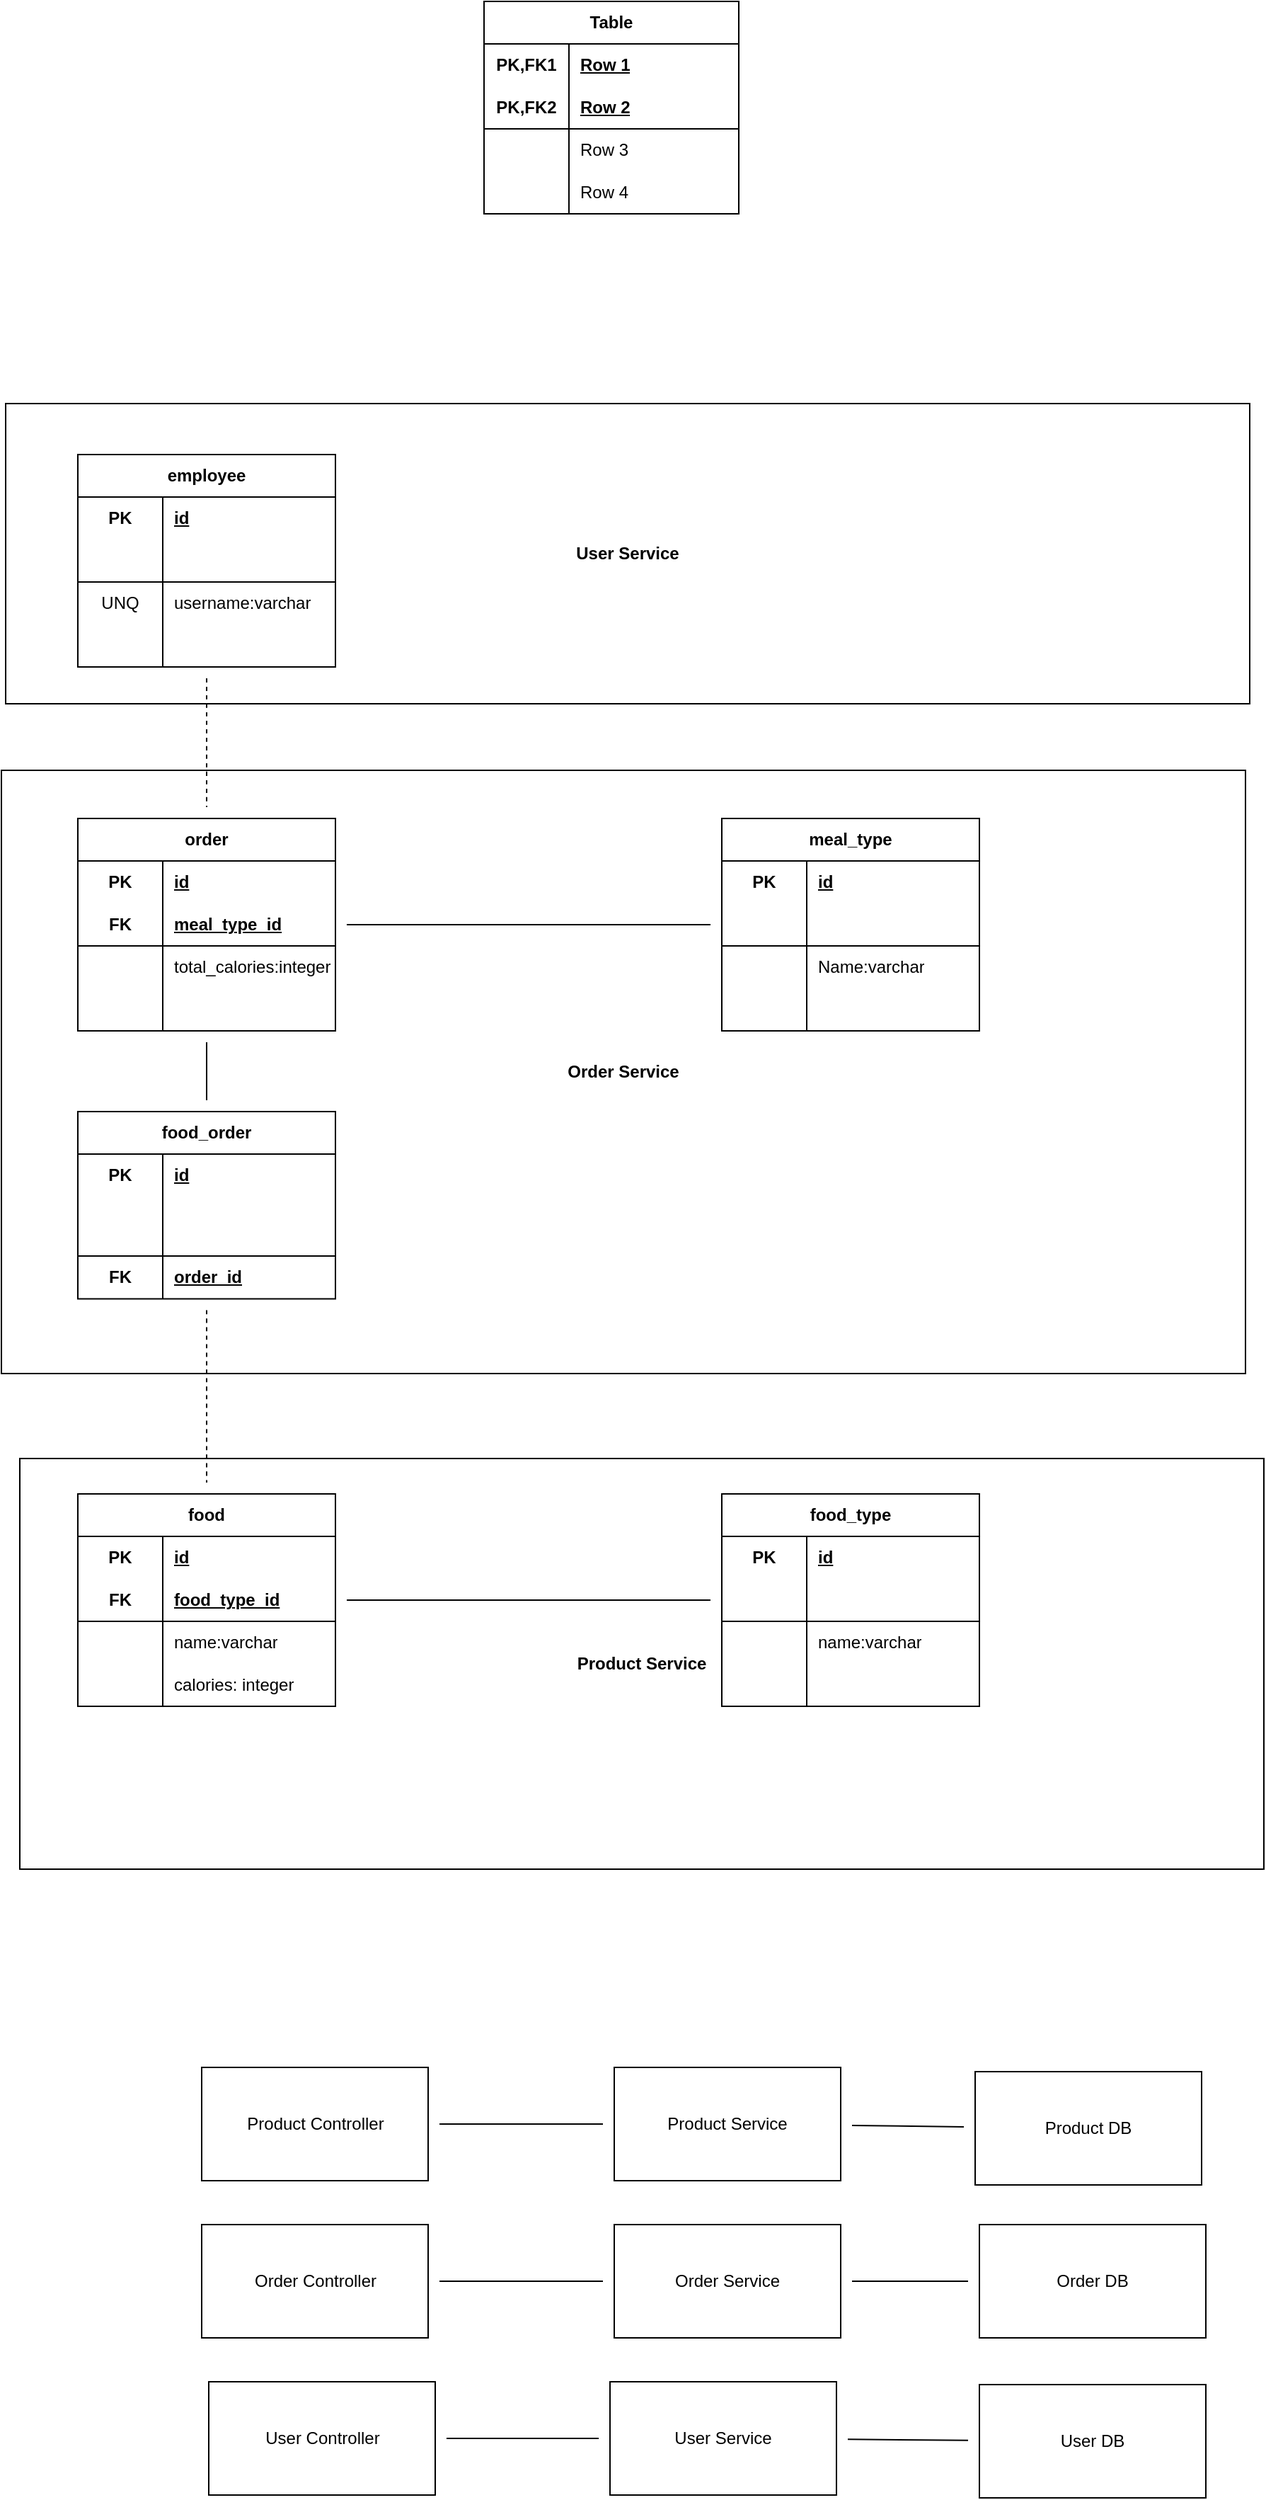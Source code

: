 <mxfile version="22.1.11" type="device">
  <diagram name="Página-1" id="Yw-9-DT5xSvOA-JFQMhj">
    <mxGraphModel dx="2111" dy="1251" grid="0" gridSize="10" guides="1" tooltips="1" connect="1" arrows="1" fold="1" page="0" pageScale="1" pageWidth="827" pageHeight="1169" math="0" shadow="0">
      <root>
        <mxCell id="0" />
        <mxCell id="1" parent="0" />
        <mxCell id="xG12WssQbXyK-7vC99EI-133" value="&lt;b&gt;User Service&lt;/b&gt;" style="rounded=0;whiteSpace=wrap;html=1;" vertex="1" parent="1">
          <mxGeometry x="-373" y="-7" width="879" height="212" as="geometry" />
        </mxCell>
        <mxCell id="xG12WssQbXyK-7vC99EI-132" value="Order Service" style="rounded=0;whiteSpace=wrap;html=1;fontStyle=1" vertex="1" parent="1">
          <mxGeometry x="-376" y="252" width="879" height="426" as="geometry" />
        </mxCell>
        <mxCell id="xG12WssQbXyK-7vC99EI-131" value="&lt;b&gt;Product Service&lt;/b&gt;" style="rounded=0;whiteSpace=wrap;html=1;" vertex="1" parent="1">
          <mxGeometry x="-363" y="738" width="879" height="290" as="geometry" />
        </mxCell>
        <mxCell id="xG12WssQbXyK-7vC99EI-9" value="Table" style="shape=table;startSize=30;container=1;collapsible=1;childLayout=tableLayout;fixedRows=1;rowLines=0;fontStyle=1;align=center;resizeLast=1;html=1;whiteSpace=wrap;" vertex="1" parent="1">
          <mxGeometry x="-35" y="-291" width="180" height="150" as="geometry" />
        </mxCell>
        <mxCell id="xG12WssQbXyK-7vC99EI-10" value="" style="shape=tableRow;horizontal=0;startSize=0;swimlaneHead=0;swimlaneBody=0;fillColor=none;collapsible=0;dropTarget=0;points=[[0,0.5],[1,0.5]];portConstraint=eastwest;top=0;left=0;right=0;bottom=0;html=1;" vertex="1" parent="xG12WssQbXyK-7vC99EI-9">
          <mxGeometry y="30" width="180" height="30" as="geometry" />
        </mxCell>
        <mxCell id="xG12WssQbXyK-7vC99EI-11" value="PK,FK1" style="shape=partialRectangle;connectable=0;fillColor=none;top=0;left=0;bottom=0;right=0;fontStyle=1;overflow=hidden;html=1;whiteSpace=wrap;" vertex="1" parent="xG12WssQbXyK-7vC99EI-10">
          <mxGeometry width="60" height="30" as="geometry">
            <mxRectangle width="60" height="30" as="alternateBounds" />
          </mxGeometry>
        </mxCell>
        <mxCell id="xG12WssQbXyK-7vC99EI-12" value="Row 1" style="shape=partialRectangle;connectable=0;fillColor=none;top=0;left=0;bottom=0;right=0;align=left;spacingLeft=6;fontStyle=5;overflow=hidden;html=1;whiteSpace=wrap;" vertex="1" parent="xG12WssQbXyK-7vC99EI-10">
          <mxGeometry x="60" width="120" height="30" as="geometry">
            <mxRectangle width="120" height="30" as="alternateBounds" />
          </mxGeometry>
        </mxCell>
        <mxCell id="xG12WssQbXyK-7vC99EI-13" value="" style="shape=tableRow;horizontal=0;startSize=0;swimlaneHead=0;swimlaneBody=0;fillColor=none;collapsible=0;dropTarget=0;points=[[0,0.5],[1,0.5]];portConstraint=eastwest;top=0;left=0;right=0;bottom=1;html=1;" vertex="1" parent="xG12WssQbXyK-7vC99EI-9">
          <mxGeometry y="60" width="180" height="30" as="geometry" />
        </mxCell>
        <mxCell id="xG12WssQbXyK-7vC99EI-14" value="PK,FK2" style="shape=partialRectangle;connectable=0;fillColor=none;top=0;left=0;bottom=0;right=0;fontStyle=1;overflow=hidden;html=1;whiteSpace=wrap;" vertex="1" parent="xG12WssQbXyK-7vC99EI-13">
          <mxGeometry width="60" height="30" as="geometry">
            <mxRectangle width="60" height="30" as="alternateBounds" />
          </mxGeometry>
        </mxCell>
        <mxCell id="xG12WssQbXyK-7vC99EI-15" value="Row 2" style="shape=partialRectangle;connectable=0;fillColor=none;top=0;left=0;bottom=0;right=0;align=left;spacingLeft=6;fontStyle=5;overflow=hidden;html=1;whiteSpace=wrap;" vertex="1" parent="xG12WssQbXyK-7vC99EI-13">
          <mxGeometry x="60" width="120" height="30" as="geometry">
            <mxRectangle width="120" height="30" as="alternateBounds" />
          </mxGeometry>
        </mxCell>
        <mxCell id="xG12WssQbXyK-7vC99EI-16" value="" style="shape=tableRow;horizontal=0;startSize=0;swimlaneHead=0;swimlaneBody=0;fillColor=none;collapsible=0;dropTarget=0;points=[[0,0.5],[1,0.5]];portConstraint=eastwest;top=0;left=0;right=0;bottom=0;html=1;" vertex="1" parent="xG12WssQbXyK-7vC99EI-9">
          <mxGeometry y="90" width="180" height="30" as="geometry" />
        </mxCell>
        <mxCell id="xG12WssQbXyK-7vC99EI-17" value="" style="shape=partialRectangle;connectable=0;fillColor=none;top=0;left=0;bottom=0;right=0;editable=1;overflow=hidden;html=1;whiteSpace=wrap;" vertex="1" parent="xG12WssQbXyK-7vC99EI-16">
          <mxGeometry width="60" height="30" as="geometry">
            <mxRectangle width="60" height="30" as="alternateBounds" />
          </mxGeometry>
        </mxCell>
        <mxCell id="xG12WssQbXyK-7vC99EI-18" value="Row 3" style="shape=partialRectangle;connectable=0;fillColor=none;top=0;left=0;bottom=0;right=0;align=left;spacingLeft=6;overflow=hidden;html=1;whiteSpace=wrap;" vertex="1" parent="xG12WssQbXyK-7vC99EI-16">
          <mxGeometry x="60" width="120" height="30" as="geometry">
            <mxRectangle width="120" height="30" as="alternateBounds" />
          </mxGeometry>
        </mxCell>
        <mxCell id="xG12WssQbXyK-7vC99EI-19" value="" style="shape=tableRow;horizontal=0;startSize=0;swimlaneHead=0;swimlaneBody=0;fillColor=none;collapsible=0;dropTarget=0;points=[[0,0.5],[1,0.5]];portConstraint=eastwest;top=0;left=0;right=0;bottom=0;html=1;" vertex="1" parent="xG12WssQbXyK-7vC99EI-9">
          <mxGeometry y="120" width="180" height="30" as="geometry" />
        </mxCell>
        <mxCell id="xG12WssQbXyK-7vC99EI-20" value="" style="shape=partialRectangle;connectable=0;fillColor=none;top=0;left=0;bottom=0;right=0;editable=1;overflow=hidden;html=1;whiteSpace=wrap;" vertex="1" parent="xG12WssQbXyK-7vC99EI-19">
          <mxGeometry width="60" height="30" as="geometry">
            <mxRectangle width="60" height="30" as="alternateBounds" />
          </mxGeometry>
        </mxCell>
        <mxCell id="xG12WssQbXyK-7vC99EI-21" value="Row 4" style="shape=partialRectangle;connectable=0;fillColor=none;top=0;left=0;bottom=0;right=0;align=left;spacingLeft=6;overflow=hidden;html=1;whiteSpace=wrap;" vertex="1" parent="xG12WssQbXyK-7vC99EI-19">
          <mxGeometry x="60" width="120" height="30" as="geometry">
            <mxRectangle width="120" height="30" as="alternateBounds" />
          </mxGeometry>
        </mxCell>
        <mxCell id="xG12WssQbXyK-7vC99EI-22" value="order" style="shape=table;startSize=30;container=1;collapsible=1;childLayout=tableLayout;fixedRows=1;rowLines=0;fontStyle=1;align=center;resizeLast=1;html=1;whiteSpace=wrap;" vertex="1" parent="1">
          <mxGeometry x="-322" y="286" width="182" height="150" as="geometry" />
        </mxCell>
        <mxCell id="xG12WssQbXyK-7vC99EI-23" value="" style="shape=tableRow;horizontal=0;startSize=0;swimlaneHead=0;swimlaneBody=0;fillColor=none;collapsible=0;dropTarget=0;points=[[0,0.5],[1,0.5]];portConstraint=eastwest;top=0;left=0;right=0;bottom=0;html=1;" vertex="1" parent="xG12WssQbXyK-7vC99EI-22">
          <mxGeometry y="30" width="182" height="30" as="geometry" />
        </mxCell>
        <mxCell id="xG12WssQbXyK-7vC99EI-24" value="PK" style="shape=partialRectangle;connectable=0;fillColor=none;top=0;left=0;bottom=0;right=0;fontStyle=1;overflow=hidden;html=1;whiteSpace=wrap;" vertex="1" parent="xG12WssQbXyK-7vC99EI-23">
          <mxGeometry width="60" height="30" as="geometry">
            <mxRectangle width="60" height="30" as="alternateBounds" />
          </mxGeometry>
        </mxCell>
        <mxCell id="xG12WssQbXyK-7vC99EI-25" value="id" style="shape=partialRectangle;connectable=0;fillColor=none;top=0;left=0;bottom=0;right=0;align=left;spacingLeft=6;fontStyle=5;overflow=hidden;html=1;whiteSpace=wrap;" vertex="1" parent="xG12WssQbXyK-7vC99EI-23">
          <mxGeometry x="60" width="122" height="30" as="geometry">
            <mxRectangle width="122" height="30" as="alternateBounds" />
          </mxGeometry>
        </mxCell>
        <mxCell id="xG12WssQbXyK-7vC99EI-26" value="" style="shape=tableRow;horizontal=0;startSize=0;swimlaneHead=0;swimlaneBody=0;fillColor=none;collapsible=0;dropTarget=0;points=[[0,0.5],[1,0.5]];portConstraint=eastwest;top=0;left=0;right=0;bottom=1;html=1;" vertex="1" parent="xG12WssQbXyK-7vC99EI-22">
          <mxGeometry y="60" width="182" height="30" as="geometry" />
        </mxCell>
        <mxCell id="xG12WssQbXyK-7vC99EI-27" value="FK" style="shape=partialRectangle;connectable=0;fillColor=none;top=0;left=0;bottom=0;right=0;fontStyle=1;overflow=hidden;html=1;whiteSpace=wrap;" vertex="1" parent="xG12WssQbXyK-7vC99EI-26">
          <mxGeometry width="60" height="30" as="geometry">
            <mxRectangle width="60" height="30" as="alternateBounds" />
          </mxGeometry>
        </mxCell>
        <mxCell id="xG12WssQbXyK-7vC99EI-28" value="meal_type_id" style="shape=partialRectangle;connectable=0;fillColor=none;top=0;left=0;bottom=0;right=0;align=left;spacingLeft=6;fontStyle=5;overflow=hidden;html=1;whiteSpace=wrap;" vertex="1" parent="xG12WssQbXyK-7vC99EI-26">
          <mxGeometry x="60" width="122" height="30" as="geometry">
            <mxRectangle width="122" height="30" as="alternateBounds" />
          </mxGeometry>
        </mxCell>
        <mxCell id="xG12WssQbXyK-7vC99EI-29" value="" style="shape=tableRow;horizontal=0;startSize=0;swimlaneHead=0;swimlaneBody=0;fillColor=none;collapsible=0;dropTarget=0;points=[[0,0.5],[1,0.5]];portConstraint=eastwest;top=0;left=0;right=0;bottom=0;html=1;" vertex="1" parent="xG12WssQbXyK-7vC99EI-22">
          <mxGeometry y="90" width="182" height="30" as="geometry" />
        </mxCell>
        <mxCell id="xG12WssQbXyK-7vC99EI-30" value="" style="shape=partialRectangle;connectable=0;fillColor=none;top=0;left=0;bottom=0;right=0;editable=1;overflow=hidden;html=1;whiteSpace=wrap;" vertex="1" parent="xG12WssQbXyK-7vC99EI-29">
          <mxGeometry width="60" height="30" as="geometry">
            <mxRectangle width="60" height="30" as="alternateBounds" />
          </mxGeometry>
        </mxCell>
        <mxCell id="xG12WssQbXyK-7vC99EI-31" value="total_calories:integer" style="shape=partialRectangle;connectable=0;fillColor=none;top=0;left=0;bottom=0;right=0;align=left;spacingLeft=6;overflow=hidden;html=1;whiteSpace=wrap;" vertex="1" parent="xG12WssQbXyK-7vC99EI-29">
          <mxGeometry x="60" width="122" height="30" as="geometry">
            <mxRectangle width="122" height="30" as="alternateBounds" />
          </mxGeometry>
        </mxCell>
        <mxCell id="xG12WssQbXyK-7vC99EI-32" value="" style="shape=tableRow;horizontal=0;startSize=0;swimlaneHead=0;swimlaneBody=0;fillColor=none;collapsible=0;dropTarget=0;points=[[0,0.5],[1,0.5]];portConstraint=eastwest;top=0;left=0;right=0;bottom=0;html=1;" vertex="1" parent="xG12WssQbXyK-7vC99EI-22">
          <mxGeometry y="120" width="182" height="30" as="geometry" />
        </mxCell>
        <mxCell id="xG12WssQbXyK-7vC99EI-33" value="" style="shape=partialRectangle;connectable=0;fillColor=none;top=0;left=0;bottom=0;right=0;editable=1;overflow=hidden;html=1;whiteSpace=wrap;" vertex="1" parent="xG12WssQbXyK-7vC99EI-32">
          <mxGeometry width="60" height="30" as="geometry">
            <mxRectangle width="60" height="30" as="alternateBounds" />
          </mxGeometry>
        </mxCell>
        <mxCell id="xG12WssQbXyK-7vC99EI-34" value="" style="shape=partialRectangle;connectable=0;fillColor=none;top=0;left=0;bottom=0;right=0;align=left;spacingLeft=6;overflow=hidden;html=1;whiteSpace=wrap;" vertex="1" parent="xG12WssQbXyK-7vC99EI-32">
          <mxGeometry x="60" width="122" height="30" as="geometry">
            <mxRectangle width="122" height="30" as="alternateBounds" />
          </mxGeometry>
        </mxCell>
        <mxCell id="xG12WssQbXyK-7vC99EI-35" value="meal_type" style="shape=table;startSize=30;container=1;collapsible=1;childLayout=tableLayout;fixedRows=1;rowLines=0;fontStyle=1;align=center;resizeLast=1;html=1;whiteSpace=wrap;" vertex="1" parent="1">
          <mxGeometry x="133" y="286" width="182" height="150" as="geometry" />
        </mxCell>
        <mxCell id="xG12WssQbXyK-7vC99EI-36" value="" style="shape=tableRow;horizontal=0;startSize=0;swimlaneHead=0;swimlaneBody=0;fillColor=none;collapsible=0;dropTarget=0;points=[[0,0.5],[1,0.5]];portConstraint=eastwest;top=0;left=0;right=0;bottom=0;html=1;" vertex="1" parent="xG12WssQbXyK-7vC99EI-35">
          <mxGeometry y="30" width="182" height="30" as="geometry" />
        </mxCell>
        <mxCell id="xG12WssQbXyK-7vC99EI-37" value="PK" style="shape=partialRectangle;connectable=0;fillColor=none;top=0;left=0;bottom=0;right=0;fontStyle=1;overflow=hidden;html=1;whiteSpace=wrap;" vertex="1" parent="xG12WssQbXyK-7vC99EI-36">
          <mxGeometry width="60" height="30" as="geometry">
            <mxRectangle width="60" height="30" as="alternateBounds" />
          </mxGeometry>
        </mxCell>
        <mxCell id="xG12WssQbXyK-7vC99EI-38" value="id" style="shape=partialRectangle;connectable=0;fillColor=none;top=0;left=0;bottom=0;right=0;align=left;spacingLeft=6;fontStyle=5;overflow=hidden;html=1;whiteSpace=wrap;" vertex="1" parent="xG12WssQbXyK-7vC99EI-36">
          <mxGeometry x="60" width="122" height="30" as="geometry">
            <mxRectangle width="122" height="30" as="alternateBounds" />
          </mxGeometry>
        </mxCell>
        <mxCell id="xG12WssQbXyK-7vC99EI-39" value="" style="shape=tableRow;horizontal=0;startSize=0;swimlaneHead=0;swimlaneBody=0;fillColor=none;collapsible=0;dropTarget=0;points=[[0,0.5],[1,0.5]];portConstraint=eastwest;top=0;left=0;right=0;bottom=1;html=1;" vertex="1" parent="xG12WssQbXyK-7vC99EI-35">
          <mxGeometry y="60" width="182" height="30" as="geometry" />
        </mxCell>
        <mxCell id="xG12WssQbXyK-7vC99EI-40" value="" style="shape=partialRectangle;connectable=0;fillColor=none;top=0;left=0;bottom=0;right=0;fontStyle=1;overflow=hidden;html=1;whiteSpace=wrap;" vertex="1" parent="xG12WssQbXyK-7vC99EI-39">
          <mxGeometry width="60" height="30" as="geometry">
            <mxRectangle width="60" height="30" as="alternateBounds" />
          </mxGeometry>
        </mxCell>
        <mxCell id="xG12WssQbXyK-7vC99EI-41" value="" style="shape=partialRectangle;connectable=0;fillColor=none;top=0;left=0;bottom=0;right=0;align=left;spacingLeft=6;fontStyle=5;overflow=hidden;html=1;whiteSpace=wrap;" vertex="1" parent="xG12WssQbXyK-7vC99EI-39">
          <mxGeometry x="60" width="122" height="30" as="geometry">
            <mxRectangle width="122" height="30" as="alternateBounds" />
          </mxGeometry>
        </mxCell>
        <mxCell id="xG12WssQbXyK-7vC99EI-42" value="" style="shape=tableRow;horizontal=0;startSize=0;swimlaneHead=0;swimlaneBody=0;fillColor=none;collapsible=0;dropTarget=0;points=[[0,0.5],[1,0.5]];portConstraint=eastwest;top=0;left=0;right=0;bottom=0;html=1;" vertex="1" parent="xG12WssQbXyK-7vC99EI-35">
          <mxGeometry y="90" width="182" height="30" as="geometry" />
        </mxCell>
        <mxCell id="xG12WssQbXyK-7vC99EI-43" value="" style="shape=partialRectangle;connectable=0;fillColor=none;top=0;left=0;bottom=0;right=0;editable=1;overflow=hidden;html=1;whiteSpace=wrap;" vertex="1" parent="xG12WssQbXyK-7vC99EI-42">
          <mxGeometry width="60" height="30" as="geometry">
            <mxRectangle width="60" height="30" as="alternateBounds" />
          </mxGeometry>
        </mxCell>
        <mxCell id="xG12WssQbXyK-7vC99EI-44" value="Name:varchar" style="shape=partialRectangle;connectable=0;fillColor=none;top=0;left=0;bottom=0;right=0;align=left;spacingLeft=6;overflow=hidden;html=1;whiteSpace=wrap;" vertex="1" parent="xG12WssQbXyK-7vC99EI-42">
          <mxGeometry x="60" width="122" height="30" as="geometry">
            <mxRectangle width="122" height="30" as="alternateBounds" />
          </mxGeometry>
        </mxCell>
        <mxCell id="xG12WssQbXyK-7vC99EI-45" value="" style="shape=tableRow;horizontal=0;startSize=0;swimlaneHead=0;swimlaneBody=0;fillColor=none;collapsible=0;dropTarget=0;points=[[0,0.5],[1,0.5]];portConstraint=eastwest;top=0;left=0;right=0;bottom=0;html=1;" vertex="1" parent="xG12WssQbXyK-7vC99EI-35">
          <mxGeometry y="120" width="182" height="30" as="geometry" />
        </mxCell>
        <mxCell id="xG12WssQbXyK-7vC99EI-46" value="" style="shape=partialRectangle;connectable=0;fillColor=none;top=0;left=0;bottom=0;right=0;editable=1;overflow=hidden;html=1;whiteSpace=wrap;" vertex="1" parent="xG12WssQbXyK-7vC99EI-45">
          <mxGeometry width="60" height="30" as="geometry">
            <mxRectangle width="60" height="30" as="alternateBounds" />
          </mxGeometry>
        </mxCell>
        <mxCell id="xG12WssQbXyK-7vC99EI-47" value="" style="shape=partialRectangle;connectable=0;fillColor=none;top=0;left=0;bottom=0;right=0;align=left;spacingLeft=6;overflow=hidden;html=1;whiteSpace=wrap;" vertex="1" parent="xG12WssQbXyK-7vC99EI-45">
          <mxGeometry x="60" width="122" height="30" as="geometry">
            <mxRectangle width="122" height="30" as="alternateBounds" />
          </mxGeometry>
        </mxCell>
        <mxCell id="xG12WssQbXyK-7vC99EI-48" value="" style="edgeStyle=none;orthogonalLoop=1;jettySize=auto;html=1;rounded=0;endArrow=none;startSize=14;endSize=14;sourcePerimeterSpacing=8;targetPerimeterSpacing=8;curved=1;endFill=0;" edge="1" parent="1" source="xG12WssQbXyK-7vC99EI-35" target="xG12WssQbXyK-7vC99EI-22">
          <mxGeometry width="140" relative="1" as="geometry">
            <mxPoint x="110" y="-16" as="sourcePoint" />
            <mxPoint x="250" y="-16" as="targetPoint" />
            <Array as="points" />
          </mxGeometry>
        </mxCell>
        <mxCell id="xG12WssQbXyK-7vC99EI-49" value="food" style="shape=table;startSize=30;container=1;collapsible=1;childLayout=tableLayout;fixedRows=1;rowLines=0;fontStyle=1;align=center;resizeLast=1;html=1;whiteSpace=wrap;" vertex="1" parent="1">
          <mxGeometry x="-322" y="763" width="182" height="150" as="geometry" />
        </mxCell>
        <mxCell id="xG12WssQbXyK-7vC99EI-50" value="" style="shape=tableRow;horizontal=0;startSize=0;swimlaneHead=0;swimlaneBody=0;fillColor=none;collapsible=0;dropTarget=0;points=[[0,0.5],[1,0.5]];portConstraint=eastwest;top=0;left=0;right=0;bottom=0;html=1;" vertex="1" parent="xG12WssQbXyK-7vC99EI-49">
          <mxGeometry y="30" width="182" height="30" as="geometry" />
        </mxCell>
        <mxCell id="xG12WssQbXyK-7vC99EI-51" value="PK" style="shape=partialRectangle;connectable=0;fillColor=none;top=0;left=0;bottom=0;right=0;fontStyle=1;overflow=hidden;html=1;whiteSpace=wrap;" vertex="1" parent="xG12WssQbXyK-7vC99EI-50">
          <mxGeometry width="60" height="30" as="geometry">
            <mxRectangle width="60" height="30" as="alternateBounds" />
          </mxGeometry>
        </mxCell>
        <mxCell id="xG12WssQbXyK-7vC99EI-52" value="id" style="shape=partialRectangle;connectable=0;fillColor=none;top=0;left=0;bottom=0;right=0;align=left;spacingLeft=6;fontStyle=5;overflow=hidden;html=1;whiteSpace=wrap;" vertex="1" parent="xG12WssQbXyK-7vC99EI-50">
          <mxGeometry x="60" width="122" height="30" as="geometry">
            <mxRectangle width="122" height="30" as="alternateBounds" />
          </mxGeometry>
        </mxCell>
        <mxCell id="xG12WssQbXyK-7vC99EI-53" value="" style="shape=tableRow;horizontal=0;startSize=0;swimlaneHead=0;swimlaneBody=0;fillColor=none;collapsible=0;dropTarget=0;points=[[0,0.5],[1,0.5]];portConstraint=eastwest;top=0;left=0;right=0;bottom=1;html=1;" vertex="1" parent="xG12WssQbXyK-7vC99EI-49">
          <mxGeometry y="60" width="182" height="30" as="geometry" />
        </mxCell>
        <mxCell id="xG12WssQbXyK-7vC99EI-54" value="FK" style="shape=partialRectangle;connectable=0;fillColor=none;top=0;left=0;bottom=0;right=0;fontStyle=1;overflow=hidden;html=1;whiteSpace=wrap;" vertex="1" parent="xG12WssQbXyK-7vC99EI-53">
          <mxGeometry width="60" height="30" as="geometry">
            <mxRectangle width="60" height="30" as="alternateBounds" />
          </mxGeometry>
        </mxCell>
        <mxCell id="xG12WssQbXyK-7vC99EI-55" value="food_type_id" style="shape=partialRectangle;connectable=0;fillColor=none;top=0;left=0;bottom=0;right=0;align=left;spacingLeft=6;fontStyle=5;overflow=hidden;html=1;whiteSpace=wrap;" vertex="1" parent="xG12WssQbXyK-7vC99EI-53">
          <mxGeometry x="60" width="122" height="30" as="geometry">
            <mxRectangle width="122" height="30" as="alternateBounds" />
          </mxGeometry>
        </mxCell>
        <mxCell id="xG12WssQbXyK-7vC99EI-56" value="" style="shape=tableRow;horizontal=0;startSize=0;swimlaneHead=0;swimlaneBody=0;fillColor=none;collapsible=0;dropTarget=0;points=[[0,0.5],[1,0.5]];portConstraint=eastwest;top=0;left=0;right=0;bottom=0;html=1;" vertex="1" parent="xG12WssQbXyK-7vC99EI-49">
          <mxGeometry y="90" width="182" height="30" as="geometry" />
        </mxCell>
        <mxCell id="xG12WssQbXyK-7vC99EI-57" value="" style="shape=partialRectangle;connectable=0;fillColor=none;top=0;left=0;bottom=0;right=0;editable=1;overflow=hidden;html=1;whiteSpace=wrap;" vertex="1" parent="xG12WssQbXyK-7vC99EI-56">
          <mxGeometry width="60" height="30" as="geometry">
            <mxRectangle width="60" height="30" as="alternateBounds" />
          </mxGeometry>
        </mxCell>
        <mxCell id="xG12WssQbXyK-7vC99EI-58" value="name:varchar" style="shape=partialRectangle;connectable=0;fillColor=none;top=0;left=0;bottom=0;right=0;align=left;spacingLeft=6;overflow=hidden;html=1;whiteSpace=wrap;" vertex="1" parent="xG12WssQbXyK-7vC99EI-56">
          <mxGeometry x="60" width="122" height="30" as="geometry">
            <mxRectangle width="122" height="30" as="alternateBounds" />
          </mxGeometry>
        </mxCell>
        <mxCell id="xG12WssQbXyK-7vC99EI-59" value="" style="shape=tableRow;horizontal=0;startSize=0;swimlaneHead=0;swimlaneBody=0;fillColor=none;collapsible=0;dropTarget=0;points=[[0,0.5],[1,0.5]];portConstraint=eastwest;top=0;left=0;right=0;bottom=0;html=1;" vertex="1" parent="xG12WssQbXyK-7vC99EI-49">
          <mxGeometry y="120" width="182" height="30" as="geometry" />
        </mxCell>
        <mxCell id="xG12WssQbXyK-7vC99EI-60" value="" style="shape=partialRectangle;connectable=0;fillColor=none;top=0;left=0;bottom=0;right=0;editable=1;overflow=hidden;html=1;whiteSpace=wrap;" vertex="1" parent="xG12WssQbXyK-7vC99EI-59">
          <mxGeometry width="60" height="30" as="geometry">
            <mxRectangle width="60" height="30" as="alternateBounds" />
          </mxGeometry>
        </mxCell>
        <mxCell id="xG12WssQbXyK-7vC99EI-61" value="calories: integer" style="shape=partialRectangle;connectable=0;fillColor=none;top=0;left=0;bottom=0;right=0;align=left;spacingLeft=6;overflow=hidden;html=1;whiteSpace=wrap;" vertex="1" parent="xG12WssQbXyK-7vC99EI-59">
          <mxGeometry x="60" width="122" height="30" as="geometry">
            <mxRectangle width="122" height="30" as="alternateBounds" />
          </mxGeometry>
        </mxCell>
        <mxCell id="xG12WssQbXyK-7vC99EI-62" value="food_order" style="shape=table;startSize=30;container=1;collapsible=1;childLayout=tableLayout;fixedRows=1;rowLines=0;fontStyle=1;align=center;resizeLast=1;html=1;whiteSpace=wrap;" vertex="1" parent="1">
          <mxGeometry x="-322" y="493" width="182" height="132.295" as="geometry" />
        </mxCell>
        <mxCell id="xG12WssQbXyK-7vC99EI-63" value="" style="shape=tableRow;horizontal=0;startSize=0;swimlaneHead=0;swimlaneBody=0;fillColor=none;collapsible=0;dropTarget=0;points=[[0,0.5],[1,0.5]];portConstraint=eastwest;top=0;left=0;right=0;bottom=0;html=1;" vertex="1" parent="xG12WssQbXyK-7vC99EI-62">
          <mxGeometry y="30" width="182" height="30" as="geometry" />
        </mxCell>
        <mxCell id="xG12WssQbXyK-7vC99EI-64" value="PK" style="shape=partialRectangle;connectable=0;fillColor=none;top=0;left=0;bottom=0;right=0;fontStyle=1;overflow=hidden;html=1;whiteSpace=wrap;" vertex="1" parent="xG12WssQbXyK-7vC99EI-63">
          <mxGeometry width="60" height="30" as="geometry">
            <mxRectangle width="60" height="30" as="alternateBounds" />
          </mxGeometry>
        </mxCell>
        <mxCell id="xG12WssQbXyK-7vC99EI-65" value="id" style="shape=partialRectangle;connectable=0;fillColor=none;top=0;left=0;bottom=0;right=0;align=left;spacingLeft=6;fontStyle=5;overflow=hidden;html=1;whiteSpace=wrap;" vertex="1" parent="xG12WssQbXyK-7vC99EI-63">
          <mxGeometry x="60" width="122" height="30" as="geometry">
            <mxRectangle width="122" height="30" as="alternateBounds" />
          </mxGeometry>
        </mxCell>
        <mxCell id="xG12WssQbXyK-7vC99EI-66" value="" style="shape=tableRow;horizontal=0;startSize=0;swimlaneHead=0;swimlaneBody=0;fillColor=none;collapsible=0;dropTarget=0;points=[[0,0.5],[1,0.5]];portConstraint=eastwest;top=0;left=0;right=0;bottom=1;html=1;" vertex="1" parent="xG12WssQbXyK-7vC99EI-62">
          <mxGeometry y="60" width="182" height="42" as="geometry" />
        </mxCell>
        <mxCell id="xG12WssQbXyK-7vC99EI-67" value="" style="shape=partialRectangle;connectable=0;fillColor=none;top=0;left=0;bottom=0;right=0;fontStyle=1;overflow=hidden;html=1;whiteSpace=wrap;" vertex="1" parent="xG12WssQbXyK-7vC99EI-66">
          <mxGeometry width="60" height="42" as="geometry">
            <mxRectangle width="60" height="42" as="alternateBounds" />
          </mxGeometry>
        </mxCell>
        <mxCell id="xG12WssQbXyK-7vC99EI-68" value="" style="shape=partialRectangle;connectable=0;fillColor=none;top=0;left=0;bottom=0;right=0;align=left;spacingLeft=6;fontStyle=5;overflow=hidden;html=1;whiteSpace=wrap;" vertex="1" parent="xG12WssQbXyK-7vC99EI-66">
          <mxGeometry x="60" width="122" height="42" as="geometry">
            <mxRectangle width="122" height="42" as="alternateBounds" />
          </mxGeometry>
        </mxCell>
        <mxCell id="xG12WssQbXyK-7vC99EI-88" value="" style="shape=tableRow;horizontal=0;startSize=0;swimlaneHead=0;swimlaneBody=0;fillColor=none;collapsible=0;dropTarget=0;points=[[0,0.5],[1,0.5]];portConstraint=eastwest;top=0;left=0;right=0;bottom=0;html=1;" vertex="1" parent="xG12WssQbXyK-7vC99EI-62">
          <mxGeometry y="102" width="182" height="30" as="geometry" />
        </mxCell>
        <mxCell id="xG12WssQbXyK-7vC99EI-89" value="FK" style="shape=partialRectangle;connectable=0;fillColor=none;top=0;left=0;bottom=0;right=0;fontStyle=1;overflow=hidden;html=1;whiteSpace=wrap;" vertex="1" parent="xG12WssQbXyK-7vC99EI-88">
          <mxGeometry width="60" height="30" as="geometry">
            <mxRectangle width="60" height="30" as="alternateBounds" />
          </mxGeometry>
        </mxCell>
        <mxCell id="xG12WssQbXyK-7vC99EI-90" value="order_id" style="shape=partialRectangle;connectable=0;fillColor=none;top=0;left=0;bottom=0;right=0;align=left;spacingLeft=6;fontStyle=5;overflow=hidden;html=1;whiteSpace=wrap;" vertex="1" parent="xG12WssQbXyK-7vC99EI-88">
          <mxGeometry x="60" width="122" height="30" as="geometry">
            <mxRectangle width="122" height="30" as="alternateBounds" />
          </mxGeometry>
        </mxCell>
        <mxCell id="xG12WssQbXyK-7vC99EI-91" value="" style="edgeStyle=none;orthogonalLoop=1;jettySize=auto;html=1;rounded=0;endArrow=none;startSize=14;endSize=14;sourcePerimeterSpacing=8;targetPerimeterSpacing=8;curved=1;endFill=0;" edge="1" parent="1" source="xG12WssQbXyK-7vC99EI-22" target="xG12WssQbXyK-7vC99EI-62">
          <mxGeometry width="140" relative="1" as="geometry">
            <mxPoint x="199" y="366" as="sourcePoint" />
            <mxPoint x="339" y="366" as="targetPoint" />
            <Array as="points" />
          </mxGeometry>
        </mxCell>
        <mxCell id="xG12WssQbXyK-7vC99EI-93" value="employee" style="shape=table;startSize=30;container=1;collapsible=1;childLayout=tableLayout;fixedRows=1;rowLines=0;fontStyle=1;align=center;resizeLast=1;html=1;whiteSpace=wrap;" vertex="1" parent="1">
          <mxGeometry x="-322" y="29" width="182" height="150" as="geometry" />
        </mxCell>
        <mxCell id="xG12WssQbXyK-7vC99EI-94" value="" style="shape=tableRow;horizontal=0;startSize=0;swimlaneHead=0;swimlaneBody=0;fillColor=none;collapsible=0;dropTarget=0;points=[[0,0.5],[1,0.5]];portConstraint=eastwest;top=0;left=0;right=0;bottom=0;html=1;" vertex="1" parent="xG12WssQbXyK-7vC99EI-93">
          <mxGeometry y="30" width="182" height="30" as="geometry" />
        </mxCell>
        <mxCell id="xG12WssQbXyK-7vC99EI-95" value="PK" style="shape=partialRectangle;connectable=0;fillColor=none;top=0;left=0;bottom=0;right=0;fontStyle=1;overflow=hidden;html=1;whiteSpace=wrap;" vertex="1" parent="xG12WssQbXyK-7vC99EI-94">
          <mxGeometry width="60" height="30" as="geometry">
            <mxRectangle width="60" height="30" as="alternateBounds" />
          </mxGeometry>
        </mxCell>
        <mxCell id="xG12WssQbXyK-7vC99EI-96" value="id" style="shape=partialRectangle;connectable=0;fillColor=none;top=0;left=0;bottom=0;right=0;align=left;spacingLeft=6;fontStyle=5;overflow=hidden;html=1;whiteSpace=wrap;" vertex="1" parent="xG12WssQbXyK-7vC99EI-94">
          <mxGeometry x="60" width="122" height="30" as="geometry">
            <mxRectangle width="122" height="30" as="alternateBounds" />
          </mxGeometry>
        </mxCell>
        <mxCell id="xG12WssQbXyK-7vC99EI-97" value="" style="shape=tableRow;horizontal=0;startSize=0;swimlaneHead=0;swimlaneBody=0;fillColor=none;collapsible=0;dropTarget=0;points=[[0,0.5],[1,0.5]];portConstraint=eastwest;top=0;left=0;right=0;bottom=1;html=1;" vertex="1" parent="xG12WssQbXyK-7vC99EI-93">
          <mxGeometry y="60" width="182" height="30" as="geometry" />
        </mxCell>
        <mxCell id="xG12WssQbXyK-7vC99EI-98" value="" style="shape=partialRectangle;connectable=0;fillColor=none;top=0;left=0;bottom=0;right=0;fontStyle=1;overflow=hidden;html=1;whiteSpace=wrap;" vertex="1" parent="xG12WssQbXyK-7vC99EI-97">
          <mxGeometry width="60" height="30" as="geometry">
            <mxRectangle width="60" height="30" as="alternateBounds" />
          </mxGeometry>
        </mxCell>
        <mxCell id="xG12WssQbXyK-7vC99EI-99" value="" style="shape=partialRectangle;connectable=0;fillColor=none;top=0;left=0;bottom=0;right=0;align=left;spacingLeft=6;fontStyle=5;overflow=hidden;html=1;whiteSpace=wrap;" vertex="1" parent="xG12WssQbXyK-7vC99EI-97">
          <mxGeometry x="60" width="122" height="30" as="geometry">
            <mxRectangle width="122" height="30" as="alternateBounds" />
          </mxGeometry>
        </mxCell>
        <mxCell id="xG12WssQbXyK-7vC99EI-100" value="" style="shape=tableRow;horizontal=0;startSize=0;swimlaneHead=0;swimlaneBody=0;fillColor=none;collapsible=0;dropTarget=0;points=[[0,0.5],[1,0.5]];portConstraint=eastwest;top=0;left=0;right=0;bottom=0;html=1;" vertex="1" parent="xG12WssQbXyK-7vC99EI-93">
          <mxGeometry y="90" width="182" height="30" as="geometry" />
        </mxCell>
        <mxCell id="xG12WssQbXyK-7vC99EI-101" value="UNQ" style="shape=partialRectangle;connectable=0;fillColor=none;top=0;left=0;bottom=0;right=0;editable=1;overflow=hidden;html=1;whiteSpace=wrap;" vertex="1" parent="xG12WssQbXyK-7vC99EI-100">
          <mxGeometry width="60" height="30" as="geometry">
            <mxRectangle width="60" height="30" as="alternateBounds" />
          </mxGeometry>
        </mxCell>
        <mxCell id="xG12WssQbXyK-7vC99EI-102" value="username:varchar" style="shape=partialRectangle;connectable=0;fillColor=none;top=0;left=0;bottom=0;right=0;align=left;spacingLeft=6;overflow=hidden;html=1;whiteSpace=wrap;" vertex="1" parent="xG12WssQbXyK-7vC99EI-100">
          <mxGeometry x="60" width="122" height="30" as="geometry">
            <mxRectangle width="122" height="30" as="alternateBounds" />
          </mxGeometry>
        </mxCell>
        <mxCell id="xG12WssQbXyK-7vC99EI-103" value="" style="shape=tableRow;horizontal=0;startSize=0;swimlaneHead=0;swimlaneBody=0;fillColor=none;collapsible=0;dropTarget=0;points=[[0,0.5],[1,0.5]];portConstraint=eastwest;top=0;left=0;right=0;bottom=0;html=1;" vertex="1" parent="xG12WssQbXyK-7vC99EI-93">
          <mxGeometry y="120" width="182" height="30" as="geometry" />
        </mxCell>
        <mxCell id="xG12WssQbXyK-7vC99EI-104" value="" style="shape=partialRectangle;connectable=0;fillColor=none;top=0;left=0;bottom=0;right=0;editable=1;overflow=hidden;html=1;whiteSpace=wrap;" vertex="1" parent="xG12WssQbXyK-7vC99EI-103">
          <mxGeometry width="60" height="30" as="geometry">
            <mxRectangle width="60" height="30" as="alternateBounds" />
          </mxGeometry>
        </mxCell>
        <mxCell id="xG12WssQbXyK-7vC99EI-105" value="" style="shape=partialRectangle;connectable=0;fillColor=none;top=0;left=0;bottom=0;right=0;align=left;spacingLeft=6;overflow=hidden;html=1;whiteSpace=wrap;" vertex="1" parent="xG12WssQbXyK-7vC99EI-103">
          <mxGeometry x="60" width="122" height="30" as="geometry">
            <mxRectangle width="122" height="30" as="alternateBounds" />
          </mxGeometry>
        </mxCell>
        <mxCell id="xG12WssQbXyK-7vC99EI-106" value="food_type" style="shape=table;startSize=30;container=1;collapsible=1;childLayout=tableLayout;fixedRows=1;rowLines=0;fontStyle=1;align=center;resizeLast=1;html=1;whiteSpace=wrap;" vertex="1" parent="1">
          <mxGeometry x="133" y="763" width="182" height="150" as="geometry" />
        </mxCell>
        <mxCell id="xG12WssQbXyK-7vC99EI-107" value="" style="shape=tableRow;horizontal=0;startSize=0;swimlaneHead=0;swimlaneBody=0;fillColor=none;collapsible=0;dropTarget=0;points=[[0,0.5],[1,0.5]];portConstraint=eastwest;top=0;left=0;right=0;bottom=0;html=1;" vertex="1" parent="xG12WssQbXyK-7vC99EI-106">
          <mxGeometry y="30" width="182" height="30" as="geometry" />
        </mxCell>
        <mxCell id="xG12WssQbXyK-7vC99EI-108" value="PK" style="shape=partialRectangle;connectable=0;fillColor=none;top=0;left=0;bottom=0;right=0;fontStyle=1;overflow=hidden;html=1;whiteSpace=wrap;" vertex="1" parent="xG12WssQbXyK-7vC99EI-107">
          <mxGeometry width="60" height="30" as="geometry">
            <mxRectangle width="60" height="30" as="alternateBounds" />
          </mxGeometry>
        </mxCell>
        <mxCell id="xG12WssQbXyK-7vC99EI-109" value="id" style="shape=partialRectangle;connectable=0;fillColor=none;top=0;left=0;bottom=0;right=0;align=left;spacingLeft=6;fontStyle=5;overflow=hidden;html=1;whiteSpace=wrap;" vertex="1" parent="xG12WssQbXyK-7vC99EI-107">
          <mxGeometry x="60" width="122" height="30" as="geometry">
            <mxRectangle width="122" height="30" as="alternateBounds" />
          </mxGeometry>
        </mxCell>
        <mxCell id="xG12WssQbXyK-7vC99EI-110" value="" style="shape=tableRow;horizontal=0;startSize=0;swimlaneHead=0;swimlaneBody=0;fillColor=none;collapsible=0;dropTarget=0;points=[[0,0.5],[1,0.5]];portConstraint=eastwest;top=0;left=0;right=0;bottom=1;html=1;" vertex="1" parent="xG12WssQbXyK-7vC99EI-106">
          <mxGeometry y="60" width="182" height="30" as="geometry" />
        </mxCell>
        <mxCell id="xG12WssQbXyK-7vC99EI-111" value="" style="shape=partialRectangle;connectable=0;fillColor=none;top=0;left=0;bottom=0;right=0;fontStyle=1;overflow=hidden;html=1;whiteSpace=wrap;" vertex="1" parent="xG12WssQbXyK-7vC99EI-110">
          <mxGeometry width="60" height="30" as="geometry">
            <mxRectangle width="60" height="30" as="alternateBounds" />
          </mxGeometry>
        </mxCell>
        <mxCell id="xG12WssQbXyK-7vC99EI-112" value="" style="shape=partialRectangle;connectable=0;fillColor=none;top=0;left=0;bottom=0;right=0;align=left;spacingLeft=6;fontStyle=5;overflow=hidden;html=1;whiteSpace=wrap;" vertex="1" parent="xG12WssQbXyK-7vC99EI-110">
          <mxGeometry x="60" width="122" height="30" as="geometry">
            <mxRectangle width="122" height="30" as="alternateBounds" />
          </mxGeometry>
        </mxCell>
        <mxCell id="xG12WssQbXyK-7vC99EI-113" value="" style="shape=tableRow;horizontal=0;startSize=0;swimlaneHead=0;swimlaneBody=0;fillColor=none;collapsible=0;dropTarget=0;points=[[0,0.5],[1,0.5]];portConstraint=eastwest;top=0;left=0;right=0;bottom=0;html=1;" vertex="1" parent="xG12WssQbXyK-7vC99EI-106">
          <mxGeometry y="90" width="182" height="30" as="geometry" />
        </mxCell>
        <mxCell id="xG12WssQbXyK-7vC99EI-114" value="" style="shape=partialRectangle;connectable=0;fillColor=none;top=0;left=0;bottom=0;right=0;editable=1;overflow=hidden;html=1;whiteSpace=wrap;" vertex="1" parent="xG12WssQbXyK-7vC99EI-113">
          <mxGeometry width="60" height="30" as="geometry">
            <mxRectangle width="60" height="30" as="alternateBounds" />
          </mxGeometry>
        </mxCell>
        <mxCell id="xG12WssQbXyK-7vC99EI-115" value="name:varchar" style="shape=partialRectangle;connectable=0;fillColor=none;top=0;left=0;bottom=0;right=0;align=left;spacingLeft=6;overflow=hidden;html=1;whiteSpace=wrap;" vertex="1" parent="xG12WssQbXyK-7vC99EI-113">
          <mxGeometry x="60" width="122" height="30" as="geometry">
            <mxRectangle width="122" height="30" as="alternateBounds" />
          </mxGeometry>
        </mxCell>
        <mxCell id="xG12WssQbXyK-7vC99EI-116" value="" style="shape=tableRow;horizontal=0;startSize=0;swimlaneHead=0;swimlaneBody=0;fillColor=none;collapsible=0;dropTarget=0;points=[[0,0.5],[1,0.5]];portConstraint=eastwest;top=0;left=0;right=0;bottom=0;html=1;" vertex="1" parent="xG12WssQbXyK-7vC99EI-106">
          <mxGeometry y="120" width="182" height="30" as="geometry" />
        </mxCell>
        <mxCell id="xG12WssQbXyK-7vC99EI-117" value="" style="shape=partialRectangle;connectable=0;fillColor=none;top=0;left=0;bottom=0;right=0;editable=1;overflow=hidden;html=1;whiteSpace=wrap;" vertex="1" parent="xG12WssQbXyK-7vC99EI-116">
          <mxGeometry width="60" height="30" as="geometry">
            <mxRectangle width="60" height="30" as="alternateBounds" />
          </mxGeometry>
        </mxCell>
        <mxCell id="xG12WssQbXyK-7vC99EI-118" value="" style="shape=partialRectangle;connectable=0;fillColor=none;top=0;left=0;bottom=0;right=0;align=left;spacingLeft=6;overflow=hidden;html=1;whiteSpace=wrap;" vertex="1" parent="xG12WssQbXyK-7vC99EI-116">
          <mxGeometry x="60" width="122" height="30" as="geometry">
            <mxRectangle width="122" height="30" as="alternateBounds" />
          </mxGeometry>
        </mxCell>
        <mxCell id="xG12WssQbXyK-7vC99EI-119" value="" style="edgeStyle=none;orthogonalLoop=1;jettySize=auto;html=1;rounded=0;endArrow=none;startSize=14;endSize=14;sourcePerimeterSpacing=8;targetPerimeterSpacing=8;curved=1;endFill=0;" edge="1" parent="1" source="xG12WssQbXyK-7vC99EI-106" target="xG12WssQbXyK-7vC99EI-49">
          <mxGeometry width="140" relative="1" as="geometry">
            <mxPoint x="306" y="200" as="sourcePoint" />
            <mxPoint x="214" y="202" as="targetPoint" />
            <Array as="points" />
          </mxGeometry>
        </mxCell>
        <mxCell id="xG12WssQbXyK-7vC99EI-121" value="Product Service" style="rounded=0;whiteSpace=wrap;html=1;" vertex="1" parent="1">
          <mxGeometry x="57" y="1168" width="160" height="80" as="geometry" />
        </mxCell>
        <mxCell id="xG12WssQbXyK-7vC99EI-122" value="Order Service" style="rounded=0;whiteSpace=wrap;html=1;" vertex="1" parent="1">
          <mxGeometry x="57" y="1279" width="160" height="80" as="geometry" />
        </mxCell>
        <mxCell id="xG12WssQbXyK-7vC99EI-123" value="User Service" style="rounded=0;whiteSpace=wrap;html=1;" vertex="1" parent="1">
          <mxGeometry x="54" y="1390" width="160" height="80" as="geometry" />
        </mxCell>
        <mxCell id="xG12WssQbXyK-7vC99EI-124" value="Product Controller" style="rounded=0;whiteSpace=wrap;html=1;" vertex="1" parent="1">
          <mxGeometry x="-234.5" y="1168" width="160" height="80" as="geometry" />
        </mxCell>
        <mxCell id="xG12WssQbXyK-7vC99EI-125" value="Order Controller" style="rounded=0;whiteSpace=wrap;html=1;" vertex="1" parent="1">
          <mxGeometry x="-234.5" y="1279" width="160" height="80" as="geometry" />
        </mxCell>
        <mxCell id="xG12WssQbXyK-7vC99EI-126" value="User Controller" style="rounded=0;whiteSpace=wrap;html=1;" vertex="1" parent="1">
          <mxGeometry x="-229.5" y="1390" width="160" height="80" as="geometry" />
        </mxCell>
        <mxCell id="xG12WssQbXyK-7vC99EI-127" value="" style="edgeStyle=none;orthogonalLoop=1;jettySize=auto;html=1;rounded=0;endArrow=none;startSize=14;endSize=14;sourcePerimeterSpacing=8;targetPerimeterSpacing=8;curved=1;endFill=0;" edge="1" parent="1" source="xG12WssQbXyK-7vC99EI-121" target="xG12WssQbXyK-7vC99EI-124">
          <mxGeometry width="140" relative="1" as="geometry">
            <mxPoint x="50" y="1105" as="sourcePoint" />
            <mxPoint x="-38" y="1105" as="targetPoint" />
            <Array as="points" />
          </mxGeometry>
        </mxCell>
        <mxCell id="xG12WssQbXyK-7vC99EI-128" value="" style="edgeStyle=none;orthogonalLoop=1;jettySize=auto;html=1;rounded=0;endArrow=none;startSize=14;endSize=14;sourcePerimeterSpacing=8;targetPerimeterSpacing=8;curved=1;endFill=0;" edge="1" parent="1" source="xG12WssQbXyK-7vC99EI-122" target="xG12WssQbXyK-7vC99EI-125">
          <mxGeometry width="140" relative="1" as="geometry">
            <mxPoint x="54" y="1318.5" as="sourcePoint" />
            <mxPoint x="-61" y="1318.5" as="targetPoint" />
            <Array as="points" />
          </mxGeometry>
        </mxCell>
        <mxCell id="xG12WssQbXyK-7vC99EI-129" value="" style="edgeStyle=none;orthogonalLoop=1;jettySize=auto;html=1;rounded=0;endArrow=none;startSize=14;endSize=14;sourcePerimeterSpacing=8;targetPerimeterSpacing=8;curved=1;endFill=0;" edge="1" parent="1" source="xG12WssQbXyK-7vC99EI-123" target="xG12WssQbXyK-7vC99EI-126">
          <mxGeometry width="140" relative="1" as="geometry">
            <mxPoint x="57" y="1417" as="sourcePoint" />
            <mxPoint x="-58" y="1417" as="targetPoint" />
            <Array as="points" />
          </mxGeometry>
        </mxCell>
        <mxCell id="xG12WssQbXyK-7vC99EI-130" value="Order DB" style="rounded=0;whiteSpace=wrap;html=1;" vertex="1" parent="1">
          <mxGeometry x="315" y="1279" width="160" height="80" as="geometry" />
        </mxCell>
        <mxCell id="xG12WssQbXyK-7vC99EI-134" value="User DB" style="rounded=0;whiteSpace=wrap;html=1;" vertex="1" parent="1">
          <mxGeometry x="315" y="1392" width="160" height="80" as="geometry" />
        </mxCell>
        <mxCell id="xG12WssQbXyK-7vC99EI-135" value="Product DB" style="rounded=0;whiteSpace=wrap;html=1;" vertex="1" parent="1">
          <mxGeometry x="312" y="1171" width="160" height="80" as="geometry" />
        </mxCell>
        <mxCell id="xG12WssQbXyK-7vC99EI-136" value="" style="edgeStyle=none;orthogonalLoop=1;jettySize=auto;html=1;rounded=0;endArrow=none;startSize=14;endSize=14;sourcePerimeterSpacing=8;targetPerimeterSpacing=8;curved=1;endFill=0;" edge="1" parent="1" source="xG12WssQbXyK-7vC99EI-135" target="xG12WssQbXyK-7vC99EI-121">
          <mxGeometry width="140" relative="1" as="geometry">
            <mxPoint x="382" y="1207.5" as="sourcePoint" />
            <mxPoint x="267" y="1207.5" as="targetPoint" />
            <Array as="points" />
          </mxGeometry>
        </mxCell>
        <mxCell id="xG12WssQbXyK-7vC99EI-137" value="" style="edgeStyle=none;orthogonalLoop=1;jettySize=auto;html=1;rounded=0;endArrow=none;startSize=14;endSize=14;sourcePerimeterSpacing=8;targetPerimeterSpacing=8;curved=1;endFill=0;" edge="1" parent="1" source="xG12WssQbXyK-7vC99EI-130" target="xG12WssQbXyK-7vC99EI-122">
          <mxGeometry width="140" relative="1" as="geometry">
            <mxPoint x="314" y="1220" as="sourcePoint" />
            <mxPoint x="235" y="1219" as="targetPoint" />
            <Array as="points" />
          </mxGeometry>
        </mxCell>
        <mxCell id="xG12WssQbXyK-7vC99EI-138" value="" style="edgeStyle=none;orthogonalLoop=1;jettySize=auto;html=1;rounded=0;endArrow=none;startSize=14;endSize=14;sourcePerimeterSpacing=8;targetPerimeterSpacing=8;curved=1;endFill=0;" edge="1" parent="1" source="xG12WssQbXyK-7vC99EI-134" target="xG12WssQbXyK-7vC99EI-123">
          <mxGeometry width="140" relative="1" as="geometry">
            <mxPoint x="317" y="1329" as="sourcePoint" />
            <mxPoint x="235" y="1329" as="targetPoint" />
            <Array as="points" />
          </mxGeometry>
        </mxCell>
        <mxCell id="xG12WssQbXyK-7vC99EI-140" value="" style="edgeStyle=none;orthogonalLoop=1;jettySize=auto;html=1;rounded=0;endArrow=none;startSize=14;endSize=14;sourcePerimeterSpacing=8;targetPerimeterSpacing=8;curved=1;endFill=0;dashed=1;" edge="1" parent="1" source="xG12WssQbXyK-7vC99EI-93" target="xG12WssQbXyK-7vC99EI-22">
          <mxGeometry width="140" relative="1" as="geometry">
            <mxPoint x="393" y="234" as="sourcePoint" />
            <mxPoint x="533" y="234" as="targetPoint" />
            <Array as="points" />
          </mxGeometry>
        </mxCell>
        <mxCell id="xG12WssQbXyK-7vC99EI-141" value="" style="edgeStyle=none;orthogonalLoop=1;jettySize=auto;html=1;rounded=0;endArrow=none;startSize=14;endSize=14;sourcePerimeterSpacing=8;targetPerimeterSpacing=8;curved=1;endFill=0;dashed=1;" edge="1" parent="1" source="xG12WssQbXyK-7vC99EI-62" target="xG12WssQbXyK-7vC99EI-49">
          <mxGeometry width="140" relative="1" as="geometry">
            <mxPoint x="-283" y="625" as="sourcePoint" />
            <mxPoint x="-283" y="716" as="targetPoint" />
            <Array as="points" />
          </mxGeometry>
        </mxCell>
      </root>
    </mxGraphModel>
  </diagram>
</mxfile>
